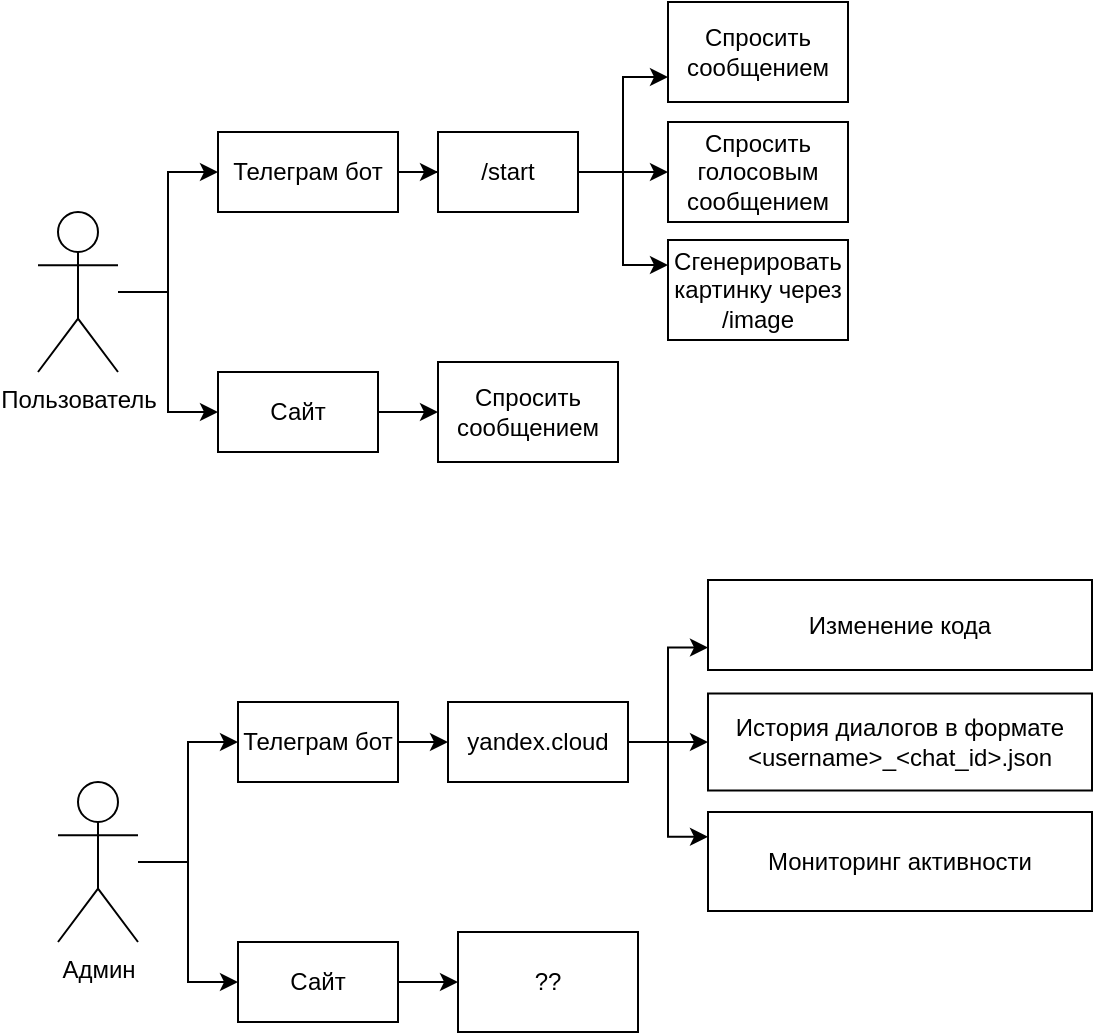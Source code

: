 <mxfile version="24.8.0">
  <diagram name="Page-1" id="-ogPEp8CZYtcU95W3uOY">
    <mxGraphModel dx="989" dy="564" grid="1" gridSize="10" guides="1" tooltips="1" connect="1" arrows="1" fold="1" page="1" pageScale="1" pageWidth="850" pageHeight="1100" math="0" shadow="0">
      <root>
        <mxCell id="0" />
        <mxCell id="1" parent="0" />
        <mxCell id="Z0nmChrPg_nv_U5EyM15-7" style="edgeStyle=orthogonalEdgeStyle;rounded=0;orthogonalLoop=1;jettySize=auto;html=1;" parent="1" source="Z0nmChrPg_nv_U5EyM15-1" target="Z0nmChrPg_nv_U5EyM15-6" edge="1">
          <mxGeometry relative="1" as="geometry" />
        </mxCell>
        <mxCell id="Z0nmChrPg_nv_U5EyM15-8" style="edgeStyle=orthogonalEdgeStyle;rounded=0;orthogonalLoop=1;jettySize=auto;html=1;" parent="1" source="Z0nmChrPg_nv_U5EyM15-1" target="Z0nmChrPg_nv_U5EyM15-5" edge="1">
          <mxGeometry relative="1" as="geometry" />
        </mxCell>
        <mxCell id="Z0nmChrPg_nv_U5EyM15-1" value="Пользователь" style="shape=umlActor;verticalLabelPosition=bottom;verticalAlign=top;html=1;outlineConnect=0;" parent="1" vertex="1">
          <mxGeometry x="40" y="210" width="40" height="80" as="geometry" />
        </mxCell>
        <mxCell id="ftz2wI5kB5Lzzq1UdJnE-11" style="edgeStyle=orthogonalEdgeStyle;rounded=0;orthogonalLoop=1;jettySize=auto;html=1;" edge="1" parent="1" source="Z0nmChrPg_nv_U5EyM15-5" target="ftz2wI5kB5Lzzq1UdJnE-1">
          <mxGeometry relative="1" as="geometry" />
        </mxCell>
        <mxCell id="Z0nmChrPg_nv_U5EyM15-5" value="Телеграм бот" style="rounded=0;whiteSpace=wrap;html=1;" parent="1" vertex="1">
          <mxGeometry x="130" y="170" width="90" height="40" as="geometry" />
        </mxCell>
        <mxCell id="ftz2wI5kB5Lzzq1UdJnE-16" style="edgeStyle=orthogonalEdgeStyle;rounded=0;orthogonalLoop=1;jettySize=auto;html=1;entryX=0;entryY=0.5;entryDx=0;entryDy=0;" edge="1" parent="1" source="Z0nmChrPg_nv_U5EyM15-6" target="ftz2wI5kB5Lzzq1UdJnE-15">
          <mxGeometry relative="1" as="geometry" />
        </mxCell>
        <mxCell id="Z0nmChrPg_nv_U5EyM15-6" value="Сайт" style="rounded=0;whiteSpace=wrap;html=1;" parent="1" vertex="1">
          <mxGeometry x="130" y="290" width="80" height="40" as="geometry" />
        </mxCell>
        <mxCell id="ftz2wI5kB5Lzzq1UdJnE-6" style="edgeStyle=orthogonalEdgeStyle;rounded=0;orthogonalLoop=1;jettySize=auto;html=1;" edge="1" parent="1" source="ftz2wI5kB5Lzzq1UdJnE-1" target="ftz2wI5kB5Lzzq1UdJnE-2">
          <mxGeometry relative="1" as="geometry" />
        </mxCell>
        <mxCell id="ftz2wI5kB5Lzzq1UdJnE-13" style="edgeStyle=orthogonalEdgeStyle;rounded=0;orthogonalLoop=1;jettySize=auto;html=1;entryX=0;entryY=0.75;entryDx=0;entryDy=0;" edge="1" parent="1" source="ftz2wI5kB5Lzzq1UdJnE-1" target="ftz2wI5kB5Lzzq1UdJnE-3">
          <mxGeometry relative="1" as="geometry" />
        </mxCell>
        <mxCell id="ftz2wI5kB5Lzzq1UdJnE-14" style="edgeStyle=orthogonalEdgeStyle;rounded=0;orthogonalLoop=1;jettySize=auto;html=1;entryX=0;entryY=0.25;entryDx=0;entryDy=0;" edge="1" parent="1" source="ftz2wI5kB5Lzzq1UdJnE-1" target="ftz2wI5kB5Lzzq1UdJnE-4">
          <mxGeometry relative="1" as="geometry" />
        </mxCell>
        <mxCell id="ftz2wI5kB5Lzzq1UdJnE-1" value="/start" style="rounded=0;whiteSpace=wrap;html=1;direction=west;" vertex="1" parent="1">
          <mxGeometry x="240" y="170" width="70" height="40" as="geometry" />
        </mxCell>
        <mxCell id="ftz2wI5kB5Lzzq1UdJnE-2" value="Спросить голосовым сообщением" style="rounded=0;whiteSpace=wrap;html=1;" vertex="1" parent="1">
          <mxGeometry x="355" y="165" width="90" height="50" as="geometry" />
        </mxCell>
        <mxCell id="ftz2wI5kB5Lzzq1UdJnE-3" value="Спросить сообщением" style="rounded=0;whiteSpace=wrap;html=1;" vertex="1" parent="1">
          <mxGeometry x="355" y="105" width="90" height="50" as="geometry" />
        </mxCell>
        <mxCell id="ftz2wI5kB5Lzzq1UdJnE-4" value="Сгенерировать картинку через /image" style="rounded=0;whiteSpace=wrap;html=1;" vertex="1" parent="1">
          <mxGeometry x="355" y="224" width="90" height="50" as="geometry" />
        </mxCell>
        <mxCell id="ftz2wI5kB5Lzzq1UdJnE-15" value="Спросить сообщением" style="rounded=0;whiteSpace=wrap;html=1;" vertex="1" parent="1">
          <mxGeometry x="240" y="285" width="90" height="50" as="geometry" />
        </mxCell>
        <mxCell id="ftz2wI5kB5Lzzq1UdJnE-17" style="edgeStyle=orthogonalEdgeStyle;rounded=0;orthogonalLoop=1;jettySize=auto;html=1;" edge="1" parent="1" source="ftz2wI5kB5Lzzq1UdJnE-19" target="ftz2wI5kB5Lzzq1UdJnE-23">
          <mxGeometry relative="1" as="geometry" />
        </mxCell>
        <mxCell id="ftz2wI5kB5Lzzq1UdJnE-34" style="edgeStyle=orthogonalEdgeStyle;rounded=0;orthogonalLoop=1;jettySize=auto;html=1;entryX=0;entryY=0.5;entryDx=0;entryDy=0;" edge="1" parent="1" source="ftz2wI5kB5Lzzq1UdJnE-19" target="ftz2wI5kB5Lzzq1UdJnE-32">
          <mxGeometry relative="1" as="geometry" />
        </mxCell>
        <mxCell id="ftz2wI5kB5Lzzq1UdJnE-19" value="Админ" style="shape=umlActor;verticalLabelPosition=bottom;verticalAlign=top;html=1;outlineConnect=0;" vertex="1" parent="1">
          <mxGeometry x="50" y="495" width="40" height="80" as="geometry" />
        </mxCell>
        <mxCell id="ftz2wI5kB5Lzzq1UdJnE-20" style="edgeStyle=orthogonalEdgeStyle;rounded=0;orthogonalLoop=1;jettySize=auto;html=1;" edge="1" parent="1" source="ftz2wI5kB5Lzzq1UdJnE-21" target="ftz2wI5kB5Lzzq1UdJnE-27">
          <mxGeometry relative="1" as="geometry" />
        </mxCell>
        <mxCell id="ftz2wI5kB5Lzzq1UdJnE-38" style="edgeStyle=orthogonalEdgeStyle;rounded=0;orthogonalLoop=1;jettySize=auto;html=1;entryX=1;entryY=0.25;entryDx=0;entryDy=0;" edge="1" parent="1" source="ftz2wI5kB5Lzzq1UdJnE-21" target="ftz2wI5kB5Lzzq1UdJnE-37">
          <mxGeometry relative="1" as="geometry" />
        </mxCell>
        <mxCell id="ftz2wI5kB5Lzzq1UdJnE-41" style="edgeStyle=orthogonalEdgeStyle;rounded=0;orthogonalLoop=1;jettySize=auto;html=1;entryX=1;entryY=0.75;entryDx=0;entryDy=0;" edge="1" parent="1" source="ftz2wI5kB5Lzzq1UdJnE-21" target="ftz2wI5kB5Lzzq1UdJnE-39">
          <mxGeometry relative="1" as="geometry" />
        </mxCell>
        <mxCell id="ftz2wI5kB5Lzzq1UdJnE-21" value="yandex.cloud" style="rounded=0;whiteSpace=wrap;html=1;" vertex="1" parent="1">
          <mxGeometry x="245" y="455" width="90" height="40" as="geometry" />
        </mxCell>
        <mxCell id="ftz2wI5kB5Lzzq1UdJnE-22" style="edgeStyle=orthogonalEdgeStyle;rounded=0;orthogonalLoop=1;jettySize=auto;html=1;entryX=0;entryY=0.5;entryDx=0;entryDy=0;" edge="1" parent="1" source="ftz2wI5kB5Lzzq1UdJnE-23" target="ftz2wI5kB5Lzzq1UdJnE-31">
          <mxGeometry relative="1" as="geometry" />
        </mxCell>
        <mxCell id="ftz2wI5kB5Lzzq1UdJnE-23" value="Сайт" style="rounded=0;whiteSpace=wrap;html=1;" vertex="1" parent="1">
          <mxGeometry x="140" y="575" width="80" height="40" as="geometry" />
        </mxCell>
        <mxCell id="ftz2wI5kB5Lzzq1UdJnE-27" value="История диалогов в формате &amp;lt;username&amp;gt;_&amp;lt;chat_id&amp;gt;.json" style="rounded=0;whiteSpace=wrap;html=1;direction=west;" vertex="1" parent="1">
          <mxGeometry x="375" y="450.75" width="192" height="48.5" as="geometry" />
        </mxCell>
        <mxCell id="ftz2wI5kB5Lzzq1UdJnE-31" value="??" style="rounded=0;whiteSpace=wrap;html=1;" vertex="1" parent="1">
          <mxGeometry x="250" y="570" width="90" height="50" as="geometry" />
        </mxCell>
        <mxCell id="ftz2wI5kB5Lzzq1UdJnE-36" style="edgeStyle=orthogonalEdgeStyle;rounded=0;orthogonalLoop=1;jettySize=auto;html=1;entryX=0;entryY=0.5;entryDx=0;entryDy=0;" edge="1" parent="1" source="ftz2wI5kB5Lzzq1UdJnE-32" target="ftz2wI5kB5Lzzq1UdJnE-21">
          <mxGeometry relative="1" as="geometry" />
        </mxCell>
        <mxCell id="ftz2wI5kB5Lzzq1UdJnE-32" value="Телеграм бот" style="rounded=0;whiteSpace=wrap;html=1;" vertex="1" parent="1">
          <mxGeometry x="140" y="455" width="80" height="40" as="geometry" />
        </mxCell>
        <mxCell id="ftz2wI5kB5Lzzq1UdJnE-37" value="Изменение кода" style="rounded=0;whiteSpace=wrap;html=1;direction=west;" vertex="1" parent="1">
          <mxGeometry x="375" y="394" width="192" height="45" as="geometry" />
        </mxCell>
        <mxCell id="ftz2wI5kB5Lzzq1UdJnE-39" value="Мониторинг активности" style="rounded=0;whiteSpace=wrap;html=1;direction=west;" vertex="1" parent="1">
          <mxGeometry x="375" y="510" width="192" height="49.5" as="geometry" />
        </mxCell>
      </root>
    </mxGraphModel>
  </diagram>
</mxfile>
